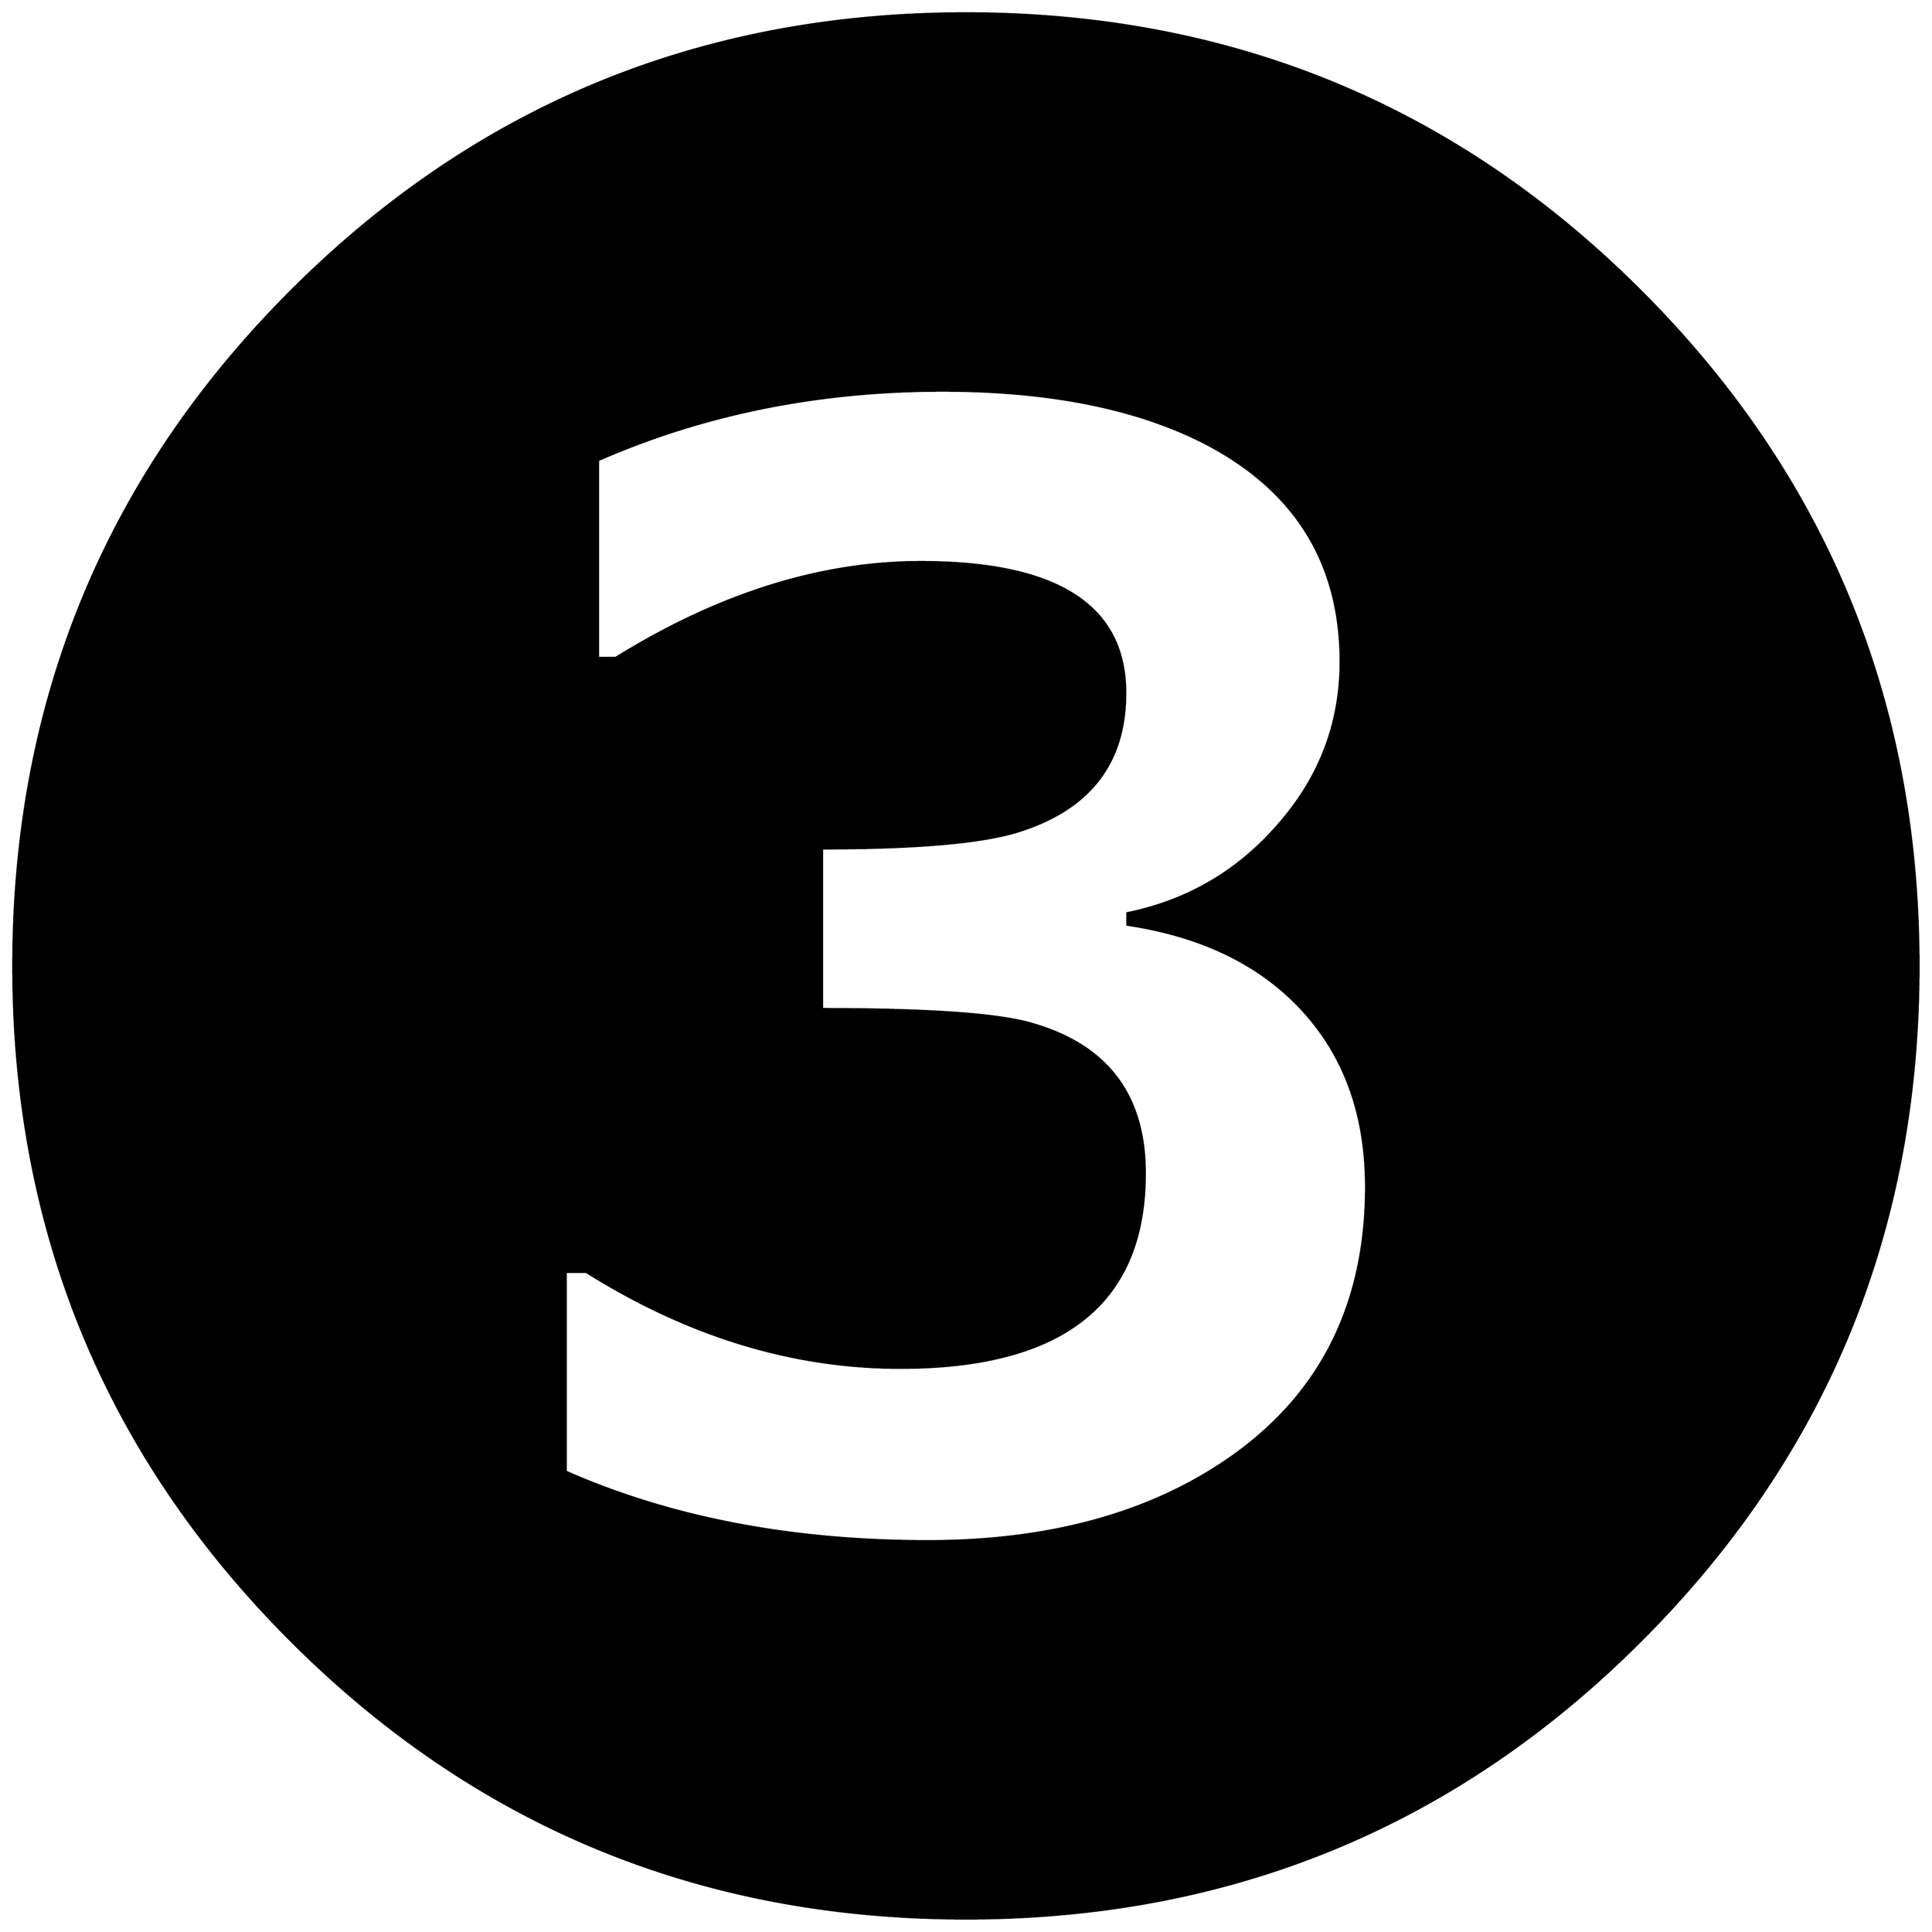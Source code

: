 


\begin{tikzpicture}[y=0.80pt, x=0.80pt, yscale=-1.0, xscale=1.0, inner sep=0pt, outer sep=0pt]
\begin{scope}[shift={(100.0,1706.0)},nonzero rule]
  \path[draw=.,fill=.,line width=1.600pt] (1998.0,-582.0) ..
    controls (1998.0,-311.333) and (1903.333,-81.333) ..
    (1714.0,108.0) .. controls (1524.667,297.333) and (1294.667,392.0)
    .. (1024.0,392.0) .. controls (753.333,392.0) and
    (523.333,297.333) .. (334.0,108.0) .. controls (144.667,-81.333) and
    (50.0,-311.333) .. (50.0,-582.0) .. controls (50.0,-852.667) and
    (144.667,-1082.667) .. (334.0,-1272.0) .. controls
    (523.333,-1461.333) and (753.333,-1556.0) .. (1024.0,-1556.0) ..
    controls (1294.667,-1556.0) and (1524.667,-1461.333) ..
    (1714.0,-1272.0) .. controls (1903.333,-1082.667) and
    (1998.0,-852.667) .. (1998.0,-582.0) -- cycle(1433.0,-356.0)
    .. controls (1433.0,-430.667) and (1410.667,-491.667) ..
    (1366.0,-539.0) .. controls (1323.333,-584.333) and
    (1264.333,-612.667) .. (1189.0,-624.0) -- (1189.0,-636.0) ..
    controls (1251.0,-648.667) and (1302.667,-679.0) ..
    (1344.0,-727.0) .. controls (1386.0,-775.0) and
    (1407.0,-830.333) .. (1407.0,-893.0) .. controls
    (1407.0,-993.0) and (1361.667,-1067.0) .. (1271.0,-1115.0) ..
    controls (1201.0,-1151.667) and (1110.667,-1170.0) ..
    (1000.0,-1170.0) .. controls (873.333,-1170.0) and
    (756.0,-1146.333) .. (648.0,-1099.0) -- (648.0,-897.0) --
    (666.0,-897.0) .. controls (771.333,-962.333) and (875.333,-995.0)
    .. (978.0,-995.0) .. controls (1117.333,-995.0) and
    (1187.0,-950.333) .. (1187.0,-861.0) .. controls
    (1187.0,-789.0) and (1150.0,-741.667) .. (1076.0,-719.0) ..
    controls (1038.667,-707.667) and (972.333,-702.0) ..
    (877.0,-702.0) -- (877.0,-538.0) .. controls (985.667,-538.0)
    and (1057.0,-533.0) .. (1091.0,-523.0) .. controls
    (1168.333,-501.0) and (1207.0,-450.0) .. (1207.0,-370.0) ..
    controls (1207.0,-237.333) and (1123.667,-171.0) ..
    (957.0,-171.0) .. controls (847.0,-171.0) and (740.0,-203.667)
    .. (636.0,-269.0) -- (615.0,-269.0) -- (615.0,-65.0) ..
    controls (722.333,-17.667) and (845.667,6.0) .. (985.0,6.0) ..
    controls (1109.667,6.0) and (1212.667,-22.333) .. (1294.0,-79.0)
    .. controls (1386.667,-143.667) and (1433.0,-236.0) ..
    (1433.0,-356.0) -- cycle;
\end{scope}

\end{tikzpicture}

